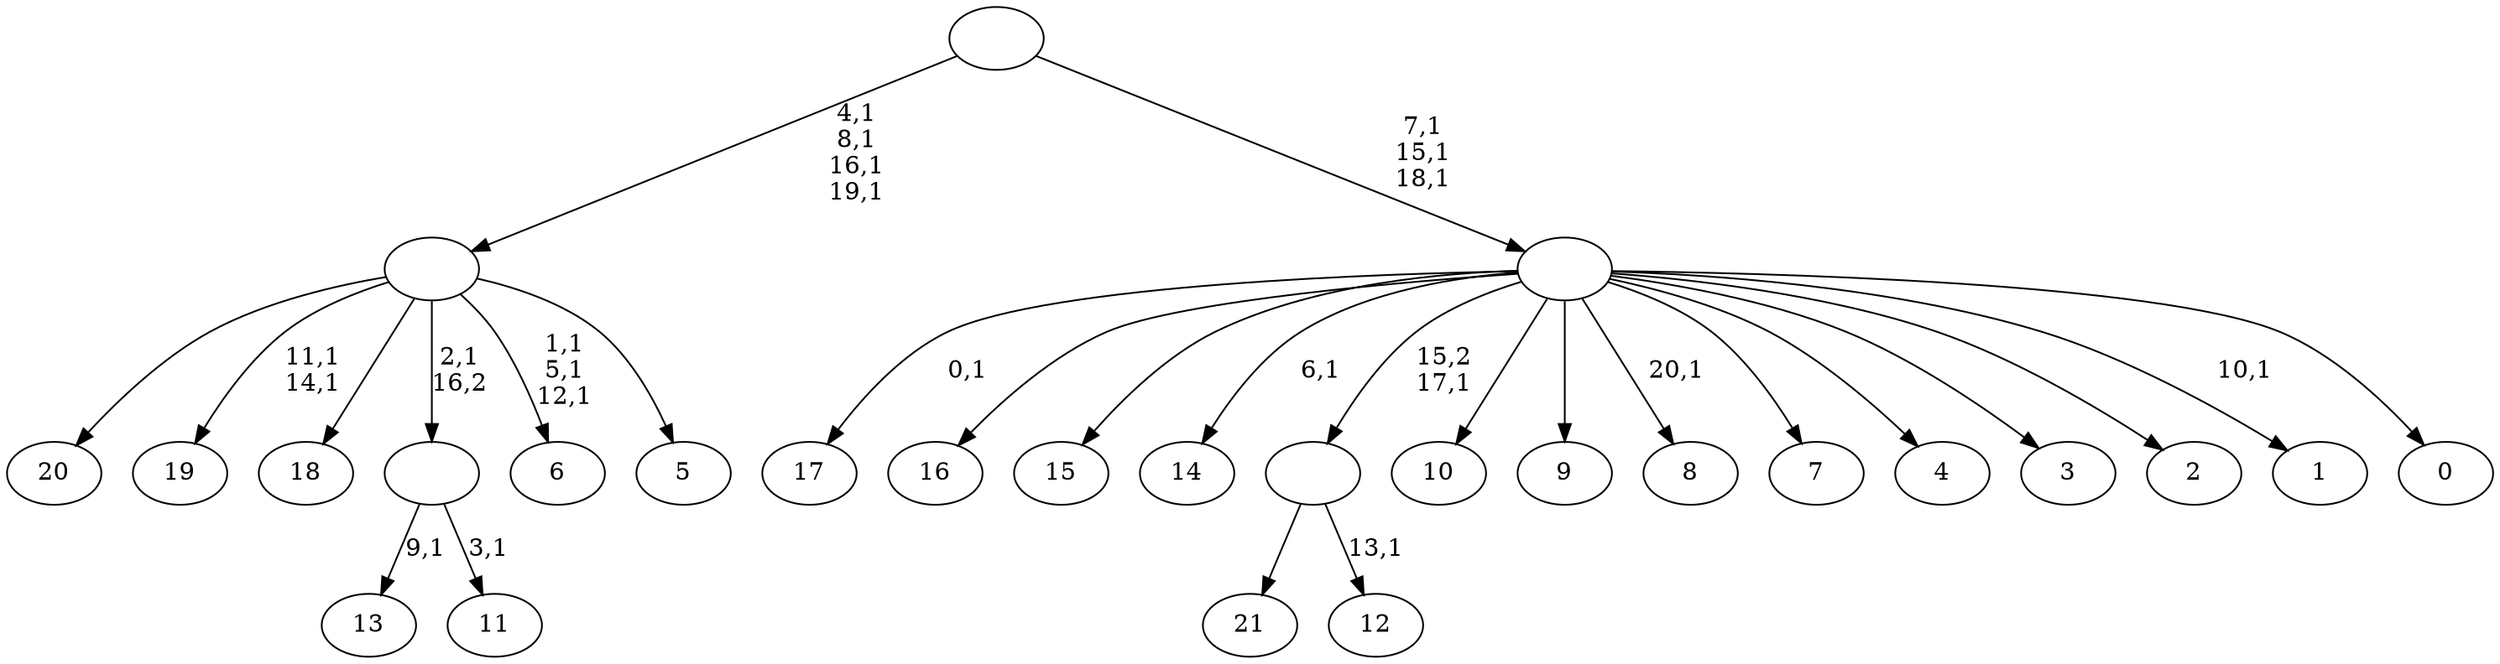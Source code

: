 digraph T {
	43 [label="21"]
	42 [label="20"]
	41 [label="19"]
	38 [label="18"]
	37 [label="17"]
	35 [label="16"]
	34 [label="15"]
	33 [label="14"]
	31 [label="13"]
	29 [label="12"]
	27 [label=""]
	26 [label="11"]
	24 [label=""]
	23 [label="10"]
	22 [label="9"]
	21 [label="8"]
	19 [label="7"]
	18 [label="6"]
	14 [label="5"]
	13 [label=""]
	9 [label="4"]
	8 [label="3"]
	7 [label="2"]
	6 [label="1"]
	4 [label="0"]
	3 [label=""]
	0 [label=""]
	27 -> 29 [label="13,1"]
	27 -> 43 [label=""]
	24 -> 26 [label="3,1"]
	24 -> 31 [label="9,1"]
	13 -> 18 [label="1,1\n5,1\n12,1"]
	13 -> 41 [label="11,1\n14,1"]
	13 -> 42 [label=""]
	13 -> 38 [label=""]
	13 -> 24 [label="2,1\n16,2"]
	13 -> 14 [label=""]
	3 -> 6 [label="10,1"]
	3 -> 21 [label="20,1"]
	3 -> 33 [label="6,1"]
	3 -> 37 [label="0,1"]
	3 -> 35 [label=""]
	3 -> 34 [label=""]
	3 -> 27 [label="15,2\n17,1"]
	3 -> 23 [label=""]
	3 -> 22 [label=""]
	3 -> 19 [label=""]
	3 -> 9 [label=""]
	3 -> 8 [label=""]
	3 -> 7 [label=""]
	3 -> 4 [label=""]
	0 -> 3 [label="7,1\n15,1\n18,1"]
	0 -> 13 [label="4,1\n8,1\n16,1\n19,1"]
}

